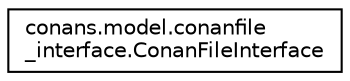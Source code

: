 digraph "Graphical Class Hierarchy"
{
 // LATEX_PDF_SIZE
  edge [fontname="Helvetica",fontsize="10",labelfontname="Helvetica",labelfontsize="10"];
  node [fontname="Helvetica",fontsize="10",shape=record];
  rankdir="LR";
  Node0 [label="conans.model.conanfile\l_interface.ConanFileInterface",height=0.2,width=0.4,color="black", fillcolor="white", style="filled",URL="$classconans_1_1model_1_1conanfile__interface_1_1ConanFileInterface.html",tooltip=" "];
}

